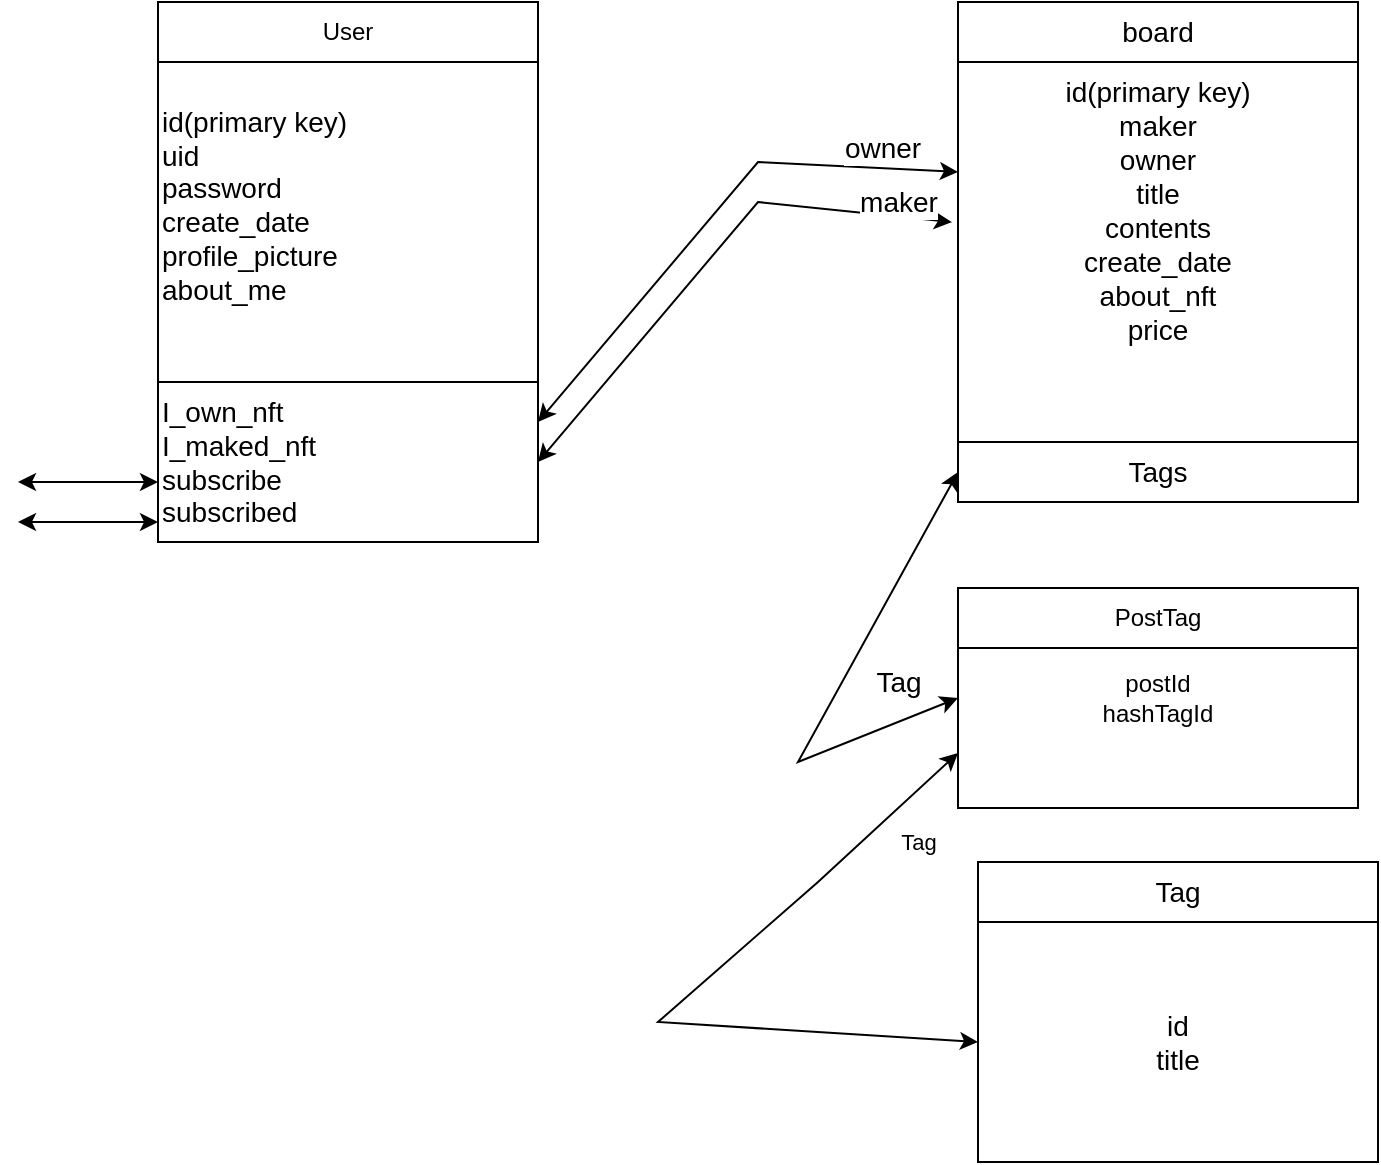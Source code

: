 <mxfile version="20.0.4" type="github">
  <diagram id="C5RBs43oDa-KdzZeNtuy" name="Page-1">
    <mxGraphModel dx="945" dy="696" grid="1" gridSize="10" guides="1" tooltips="1" connect="1" arrows="1" fold="1" page="1" pageScale="1" pageWidth="827" pageHeight="1169" math="0" shadow="0">
      <root>
        <mxCell id="WIyWlLk6GJQsqaUBKTNV-0" />
        <mxCell id="WIyWlLk6GJQsqaUBKTNV-1" parent="WIyWlLk6GJQsqaUBKTNV-0" />
        <mxCell id="NyDZCHQYJBeI92bLQiKS-0" value="&lt;div style=&quot;font-size: 14px;&quot;&gt;&lt;div style=&quot;&quot;&gt;&lt;span style=&quot;background-color: initial;&quot;&gt;id(primary key)&lt;/span&gt;&lt;/div&gt;&lt;font style=&quot;font-size: 14px;&quot;&gt;&lt;div style=&quot;&quot;&gt;&lt;span style=&quot;background-color: initial;&quot;&gt;uid&lt;/span&gt;&lt;/div&gt;&lt;span style=&quot;background-color: initial;&quot;&gt;&lt;div style=&quot;&quot;&gt;&lt;span style=&quot;background-color: initial;&quot;&gt;password&lt;/span&gt;&lt;/div&gt;&lt;/span&gt;&lt;/font&gt;&lt;/div&gt;&lt;div style=&quot;font-size: 14px;&quot;&gt;create_date&lt;/div&gt;&lt;div style=&quot;font-size: 14px;&quot;&gt;profile_picture&lt;/div&gt;&lt;div style=&quot;font-size: 14px;&quot;&gt;about_me&lt;/div&gt;&lt;div style=&quot;font-size: 14px;&quot;&gt;&lt;br&gt;&lt;/div&gt;" style="rounded=0;whiteSpace=wrap;html=1;align=left;" parent="WIyWlLk6GJQsqaUBKTNV-1" vertex="1">
          <mxGeometry x="130" y="110" width="190" height="160" as="geometry" />
        </mxCell>
        <mxCell id="NyDZCHQYJBeI92bLQiKS-1" value="User" style="rounded=0;whiteSpace=wrap;html=1;" parent="WIyWlLk6GJQsqaUBKTNV-1" vertex="1">
          <mxGeometry x="130" y="80" width="190" height="30" as="geometry" />
        </mxCell>
        <mxCell id="NyDZCHQYJBeI92bLQiKS-12" value="I_own_nft&lt;br&gt;I_maked_nft&lt;br&gt;subscribe&lt;br&gt;subscribed" style="rounded=0;whiteSpace=wrap;html=1;fontSize=14;align=left;" parent="WIyWlLk6GJQsqaUBKTNV-1" vertex="1">
          <mxGeometry x="130" y="270" width="190" height="80" as="geometry" />
        </mxCell>
        <mxCell id="NyDZCHQYJBeI92bLQiKS-13" value="" style="endArrow=classic;startArrow=classic;html=1;rounded=0;fontSize=14;" parent="WIyWlLk6GJQsqaUBKTNV-1" edge="1">
          <mxGeometry width="50" height="50" relative="1" as="geometry">
            <mxPoint x="60" y="320" as="sourcePoint" />
            <mxPoint x="130" y="320" as="targetPoint" />
          </mxGeometry>
        </mxCell>
        <mxCell id="NyDZCHQYJBeI92bLQiKS-14" value="" style="endArrow=classic;startArrow=classic;html=1;rounded=0;fontSize=14;" parent="WIyWlLk6GJQsqaUBKTNV-1" edge="1">
          <mxGeometry width="50" height="50" relative="1" as="geometry">
            <mxPoint x="60" y="340" as="sourcePoint" />
            <mxPoint x="130" y="340" as="targetPoint" />
            <Array as="points">
              <mxPoint x="90" y="340" />
            </Array>
          </mxGeometry>
        </mxCell>
        <mxCell id="NyDZCHQYJBeI92bLQiKS-15" value="id(primary key)&#xa;maker&#xa;owner&#xa;title&#xa;contents&#xa;create_date&#xa;about_nft&#xa;price&#xa;" style="swimlane;startSize=0;fontSize=14;align=center;verticalAlign=top;fontStyle=0" parent="WIyWlLk6GJQsqaUBKTNV-1" vertex="1">
          <mxGeometry x="530" y="110" width="200" height="220" as="geometry" />
        </mxCell>
        <mxCell id="NyDZCHQYJBeI92bLQiKS-23" value="Tags" style="rounded=0;whiteSpace=wrap;html=1;fontSize=14;" parent="NyDZCHQYJBeI92bLQiKS-15" vertex="1">
          <mxGeometry y="190" width="200" height="30" as="geometry" />
        </mxCell>
        <mxCell id="NyDZCHQYJBeI92bLQiKS-17" value="board" style="rounded=0;whiteSpace=wrap;html=1;fontSize=14;" parent="WIyWlLk6GJQsqaUBKTNV-1" vertex="1">
          <mxGeometry x="530" y="80" width="200" height="30" as="geometry" />
        </mxCell>
        <mxCell id="NyDZCHQYJBeI92bLQiKS-20" value="owner" style="endArrow=classic;startArrow=classic;html=1;rounded=0;fontSize=14;entryX=0;entryY=0.25;entryDx=0;entryDy=0;exitX=1;exitY=0.25;exitDx=0;exitDy=0;" parent="WIyWlLk6GJQsqaUBKTNV-1" source="NyDZCHQYJBeI92bLQiKS-12" target="NyDZCHQYJBeI92bLQiKS-15" edge="1">
          <mxGeometry x="0.714" y="10" width="50" height="50" relative="1" as="geometry">
            <mxPoint x="190" y="280" as="sourcePoint" />
            <mxPoint x="530" y="220" as="targetPoint" />
            <Array as="points">
              <mxPoint x="430" y="160" />
            </Array>
            <mxPoint as="offset" />
          </mxGeometry>
        </mxCell>
        <mxCell id="NyDZCHQYJBeI92bLQiKS-22" value="maker" style="endArrow=classic;startArrow=classic;html=1;rounded=0;fontSize=14;entryX=-0.015;entryY=0.364;entryDx=0;entryDy=0;entryPerimeter=0;" parent="WIyWlLk6GJQsqaUBKTNV-1" target="NyDZCHQYJBeI92bLQiKS-15" edge="1">
          <mxGeometry x="0.792" y="7" width="50" height="50" relative="1" as="geometry">
            <mxPoint x="320" y="310" as="sourcePoint" />
            <mxPoint x="370" y="260" as="targetPoint" />
            <Array as="points">
              <mxPoint x="430" y="180" />
            </Array>
            <mxPoint as="offset" />
          </mxGeometry>
        </mxCell>
        <mxCell id="NyDZCHQYJBeI92bLQiKS-24" value="id&lt;br&gt;title" style="rounded=0;whiteSpace=wrap;html=1;fontSize=14;" parent="WIyWlLk6GJQsqaUBKTNV-1" vertex="1">
          <mxGeometry x="540" y="540" width="200" height="120" as="geometry" />
        </mxCell>
        <mxCell id="NyDZCHQYJBeI92bLQiKS-25" value="Tag" style="rounded=0;whiteSpace=wrap;html=1;fontSize=14;" parent="WIyWlLk6GJQsqaUBKTNV-1" vertex="1">
          <mxGeometry x="540" y="510" width="200" height="30" as="geometry" />
        </mxCell>
        <mxCell id="NyDZCHQYJBeI92bLQiKS-26" value="Tag" style="endArrow=classic;startArrow=classic;html=1;rounded=0;fontSize=14;entryX=0;entryY=0.5;entryDx=0;entryDy=0;exitX=0;exitY=0.5;exitDx=0;exitDy=0;" parent="WIyWlLk6GJQsqaUBKTNV-1" source="ncy3MtNYMefyTc-2gZtC-0" target="NyDZCHQYJBeI92bLQiKS-23" edge="1">
          <mxGeometry x="-0.802" y="-19" width="50" height="50" relative="1" as="geometry">
            <mxPoint x="420" y="460" as="sourcePoint" />
            <mxPoint x="440" y="330" as="targetPoint" />
            <Array as="points">
              <mxPoint x="450" y="460" />
            </Array>
            <mxPoint as="offset" />
          </mxGeometry>
        </mxCell>
        <mxCell id="ncy3MtNYMefyTc-2gZtC-0" value="postId&lt;br&gt;hashTagId" style="rounded=0;whiteSpace=wrap;html=1;" vertex="1" parent="WIyWlLk6GJQsqaUBKTNV-1">
          <mxGeometry x="530" y="373" width="200" height="110" as="geometry" />
        </mxCell>
        <mxCell id="ncy3MtNYMefyTc-2gZtC-1" value="PostTag" style="rounded=0;whiteSpace=wrap;html=1;" vertex="1" parent="WIyWlLk6GJQsqaUBKTNV-1">
          <mxGeometry x="530" y="373" width="200" height="30" as="geometry" />
        </mxCell>
        <mxCell id="ncy3MtNYMefyTc-2gZtC-2" value="Tag" style="endArrow=classic;startArrow=classic;html=1;rounded=0;exitX=0;exitY=0.5;exitDx=0;exitDy=0;entryX=0;entryY=0.75;entryDx=0;entryDy=0;" edge="1" parent="WIyWlLk6GJQsqaUBKTNV-1" source="NyDZCHQYJBeI92bLQiKS-24" target="ncy3MtNYMefyTc-2gZtC-0">
          <mxGeometry x="0.752" y="-19" width="50" height="50" relative="1" as="geometry">
            <mxPoint x="414" y="570" as="sourcePoint" />
            <mxPoint x="330" y="470" as="targetPoint" />
            <Array as="points">
              <mxPoint x="380" y="590" />
              <mxPoint x="460" y="520" />
            </Array>
            <mxPoint as="offset" />
          </mxGeometry>
        </mxCell>
      </root>
    </mxGraphModel>
  </diagram>
</mxfile>
